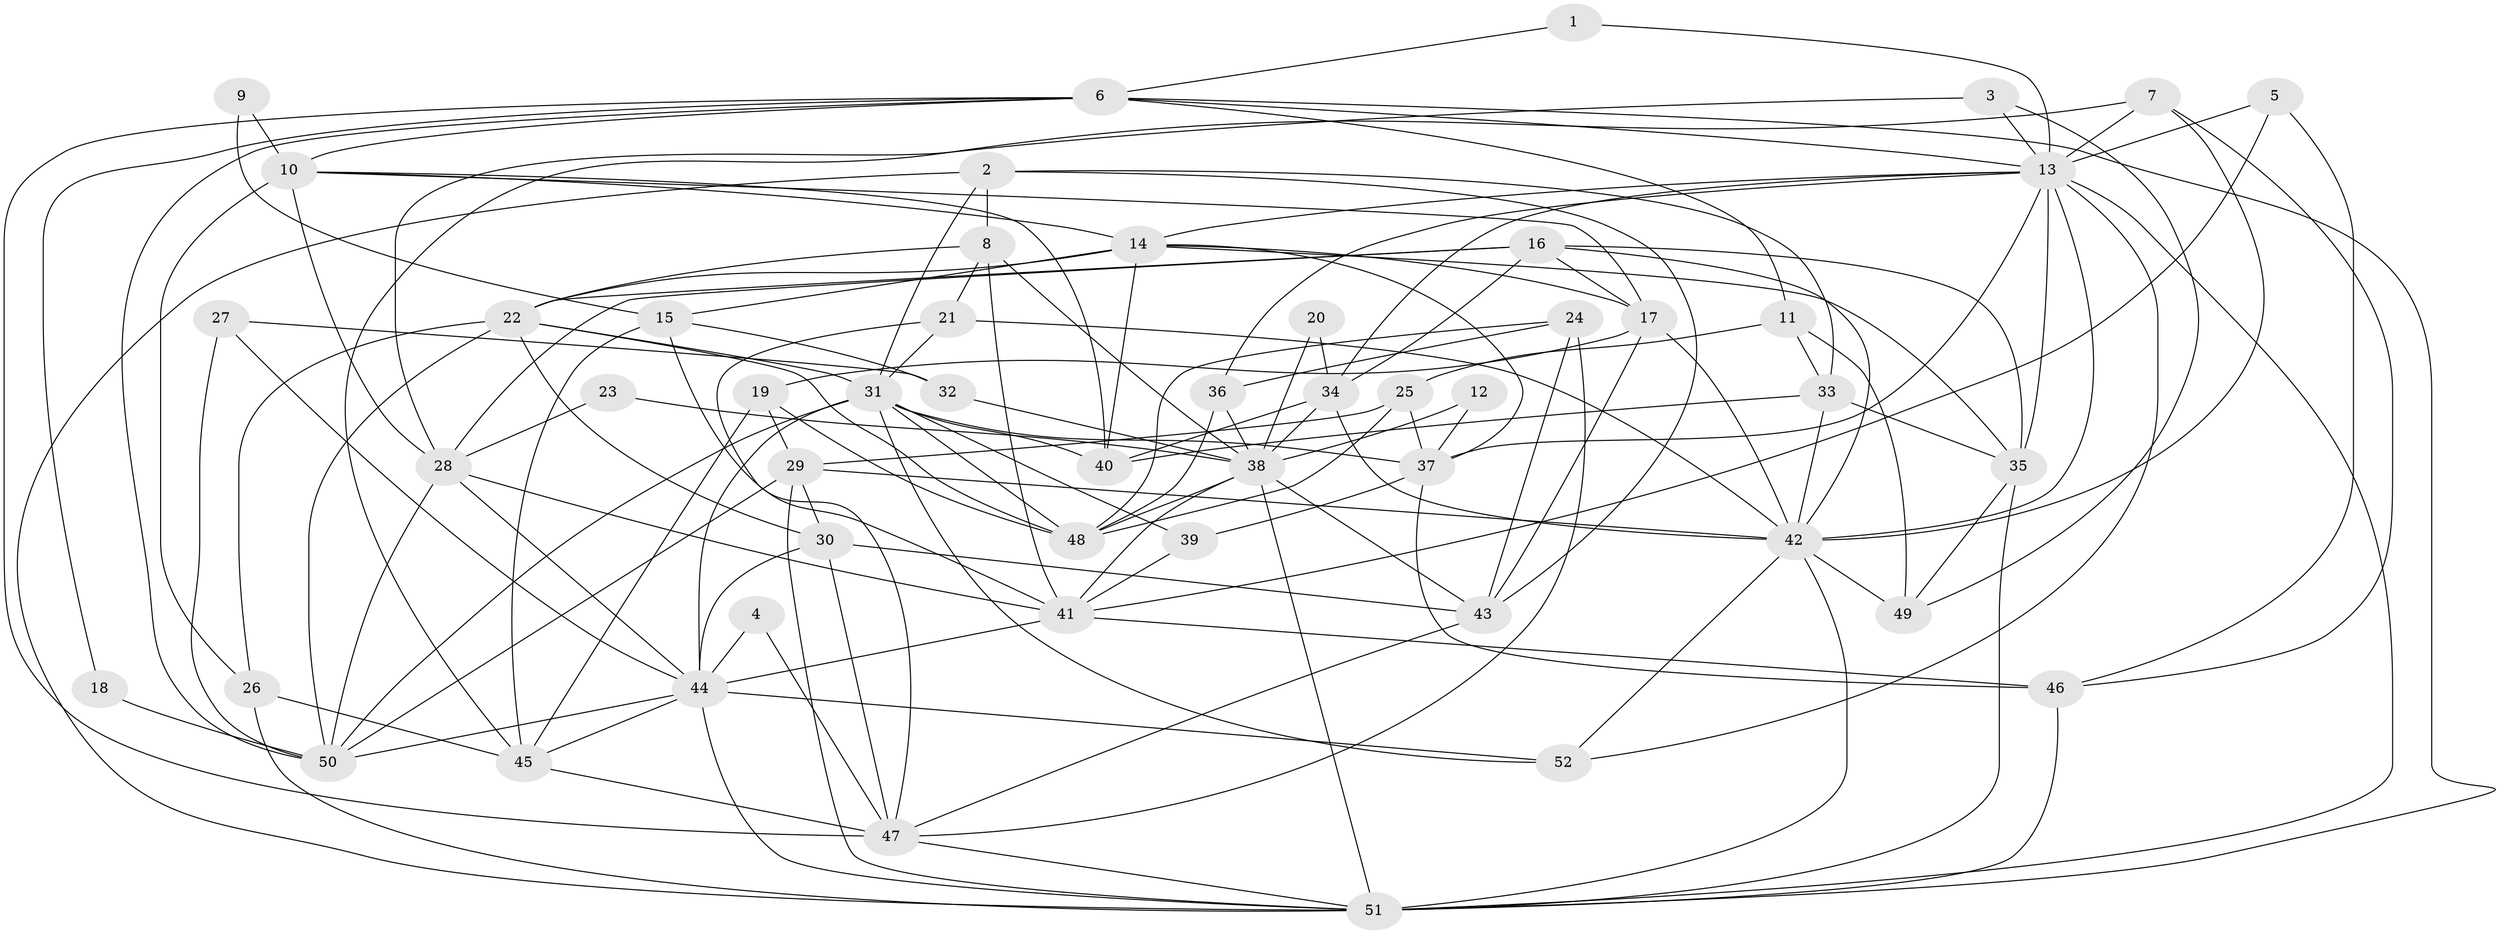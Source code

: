 // original degree distribution, {3: 0.2815533980582524, 5: 0.17475728155339806, 4: 0.2621359223300971, 2: 0.13592233009708737, 7: 0.038834951456310676, 6: 0.08737864077669903, 8: 0.009708737864077669, 9: 0.009708737864077669}
// Generated by graph-tools (version 1.1) at 2025/50/03/09/25 03:50:13]
// undirected, 52 vertices, 144 edges
graph export_dot {
graph [start="1"]
  node [color=gray90,style=filled];
  1;
  2;
  3;
  4;
  5;
  6;
  7;
  8;
  9;
  10;
  11;
  12;
  13;
  14;
  15;
  16;
  17;
  18;
  19;
  20;
  21;
  22;
  23;
  24;
  25;
  26;
  27;
  28;
  29;
  30;
  31;
  32;
  33;
  34;
  35;
  36;
  37;
  38;
  39;
  40;
  41;
  42;
  43;
  44;
  45;
  46;
  47;
  48;
  49;
  50;
  51;
  52;
  1 -- 6 [weight=1.0];
  1 -- 13 [weight=1.0];
  2 -- 8 [weight=1.0];
  2 -- 31 [weight=1.0];
  2 -- 33 [weight=1.0];
  2 -- 43 [weight=1.0];
  2 -- 51 [weight=1.0];
  3 -- 13 [weight=1.0];
  3 -- 28 [weight=1.0];
  3 -- 49 [weight=1.0];
  4 -- 44 [weight=1.0];
  4 -- 47 [weight=1.0];
  5 -- 13 [weight=1.0];
  5 -- 41 [weight=1.0];
  5 -- 46 [weight=1.0];
  6 -- 10 [weight=1.0];
  6 -- 11 [weight=1.0];
  6 -- 13 [weight=1.0];
  6 -- 18 [weight=1.0];
  6 -- 47 [weight=1.0];
  6 -- 50 [weight=1.0];
  6 -- 51 [weight=1.0];
  7 -- 13 [weight=1.0];
  7 -- 42 [weight=1.0];
  7 -- 45 [weight=1.0];
  7 -- 46 [weight=1.0];
  8 -- 21 [weight=1.0];
  8 -- 22 [weight=1.0];
  8 -- 38 [weight=2.0];
  8 -- 41 [weight=1.0];
  9 -- 10 [weight=1.0];
  9 -- 15 [weight=1.0];
  10 -- 14 [weight=1.0];
  10 -- 17 [weight=1.0];
  10 -- 26 [weight=1.0];
  10 -- 28 [weight=1.0];
  10 -- 40 [weight=1.0];
  11 -- 25 [weight=1.0];
  11 -- 33 [weight=1.0];
  11 -- 49 [weight=1.0];
  12 -- 37 [weight=1.0];
  12 -- 38 [weight=1.0];
  13 -- 14 [weight=1.0];
  13 -- 34 [weight=1.0];
  13 -- 35 [weight=1.0];
  13 -- 36 [weight=1.0];
  13 -- 37 [weight=1.0];
  13 -- 42 [weight=1.0];
  13 -- 51 [weight=1.0];
  13 -- 52 [weight=1.0];
  14 -- 15 [weight=1.0];
  14 -- 17 [weight=1.0];
  14 -- 22 [weight=1.0];
  14 -- 35 [weight=1.0];
  14 -- 37 [weight=1.0];
  14 -- 40 [weight=1.0];
  15 -- 32 [weight=1.0];
  15 -- 41 [weight=1.0];
  15 -- 45 [weight=1.0];
  16 -- 17 [weight=1.0];
  16 -- 22 [weight=1.0];
  16 -- 28 [weight=1.0];
  16 -- 34 [weight=1.0];
  16 -- 35 [weight=1.0];
  16 -- 42 [weight=1.0];
  17 -- 19 [weight=1.0];
  17 -- 42 [weight=1.0];
  17 -- 43 [weight=1.0];
  18 -- 50 [weight=1.0];
  19 -- 29 [weight=1.0];
  19 -- 45 [weight=1.0];
  19 -- 48 [weight=1.0];
  20 -- 34 [weight=1.0];
  20 -- 38 [weight=1.0];
  21 -- 31 [weight=1.0];
  21 -- 42 [weight=2.0];
  21 -- 47 [weight=1.0];
  22 -- 26 [weight=1.0];
  22 -- 30 [weight=1.0];
  22 -- 31 [weight=1.0];
  22 -- 48 [weight=1.0];
  22 -- 50 [weight=1.0];
  23 -- 28 [weight=1.0];
  23 -- 38 [weight=1.0];
  24 -- 36 [weight=1.0];
  24 -- 43 [weight=1.0];
  24 -- 47 [weight=1.0];
  24 -- 48 [weight=1.0];
  25 -- 29 [weight=1.0];
  25 -- 37 [weight=1.0];
  25 -- 48 [weight=1.0];
  26 -- 45 [weight=1.0];
  26 -- 51 [weight=1.0];
  27 -- 32 [weight=1.0];
  27 -- 44 [weight=1.0];
  27 -- 50 [weight=1.0];
  28 -- 41 [weight=1.0];
  28 -- 44 [weight=1.0];
  28 -- 50 [weight=1.0];
  29 -- 30 [weight=1.0];
  29 -- 42 [weight=1.0];
  29 -- 50 [weight=1.0];
  29 -- 51 [weight=1.0];
  30 -- 43 [weight=1.0];
  30 -- 44 [weight=2.0];
  30 -- 47 [weight=1.0];
  31 -- 37 [weight=2.0];
  31 -- 39 [weight=1.0];
  31 -- 40 [weight=1.0];
  31 -- 44 [weight=1.0];
  31 -- 48 [weight=1.0];
  31 -- 50 [weight=1.0];
  31 -- 52 [weight=1.0];
  32 -- 38 [weight=2.0];
  33 -- 35 [weight=1.0];
  33 -- 40 [weight=1.0];
  33 -- 42 [weight=1.0];
  34 -- 38 [weight=1.0];
  34 -- 40 [weight=1.0];
  34 -- 42 [weight=1.0];
  35 -- 49 [weight=1.0];
  35 -- 51 [weight=1.0];
  36 -- 38 [weight=1.0];
  36 -- 48 [weight=1.0];
  37 -- 39 [weight=1.0];
  37 -- 46 [weight=1.0];
  38 -- 41 [weight=1.0];
  38 -- 43 [weight=2.0];
  38 -- 48 [weight=1.0];
  38 -- 51 [weight=1.0];
  39 -- 41 [weight=1.0];
  41 -- 44 [weight=1.0];
  41 -- 46 [weight=1.0];
  42 -- 49 [weight=1.0];
  42 -- 51 [weight=1.0];
  42 -- 52 [weight=1.0];
  43 -- 47 [weight=1.0];
  44 -- 45 [weight=1.0];
  44 -- 50 [weight=1.0];
  44 -- 51 [weight=1.0];
  44 -- 52 [weight=1.0];
  45 -- 47 [weight=1.0];
  46 -- 51 [weight=1.0];
  47 -- 51 [weight=1.0];
}
